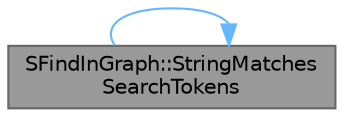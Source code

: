 digraph "SFindInGraph::StringMatchesSearchTokens"
{
 // INTERACTIVE_SVG=YES
 // LATEX_PDF_SIZE
  bgcolor="transparent";
  edge [fontname=Helvetica,fontsize=10,labelfontname=Helvetica,labelfontsize=10];
  node [fontname=Helvetica,fontsize=10,shape=box,height=0.2,width=0.4];
  rankdir="LR";
  Node1 [id="Node000001",label="SFindInGraph::StringMatches\lSearchTokens",height=0.2,width=0.4,color="gray40", fillcolor="grey60", style="filled", fontcolor="black",tooltip="Determines if a string matches the search tokens."];
  Node1 -> Node1 [id="edge1_Node000001_Node000001",color="steelblue1",style="solid",tooltip=" "];
}
